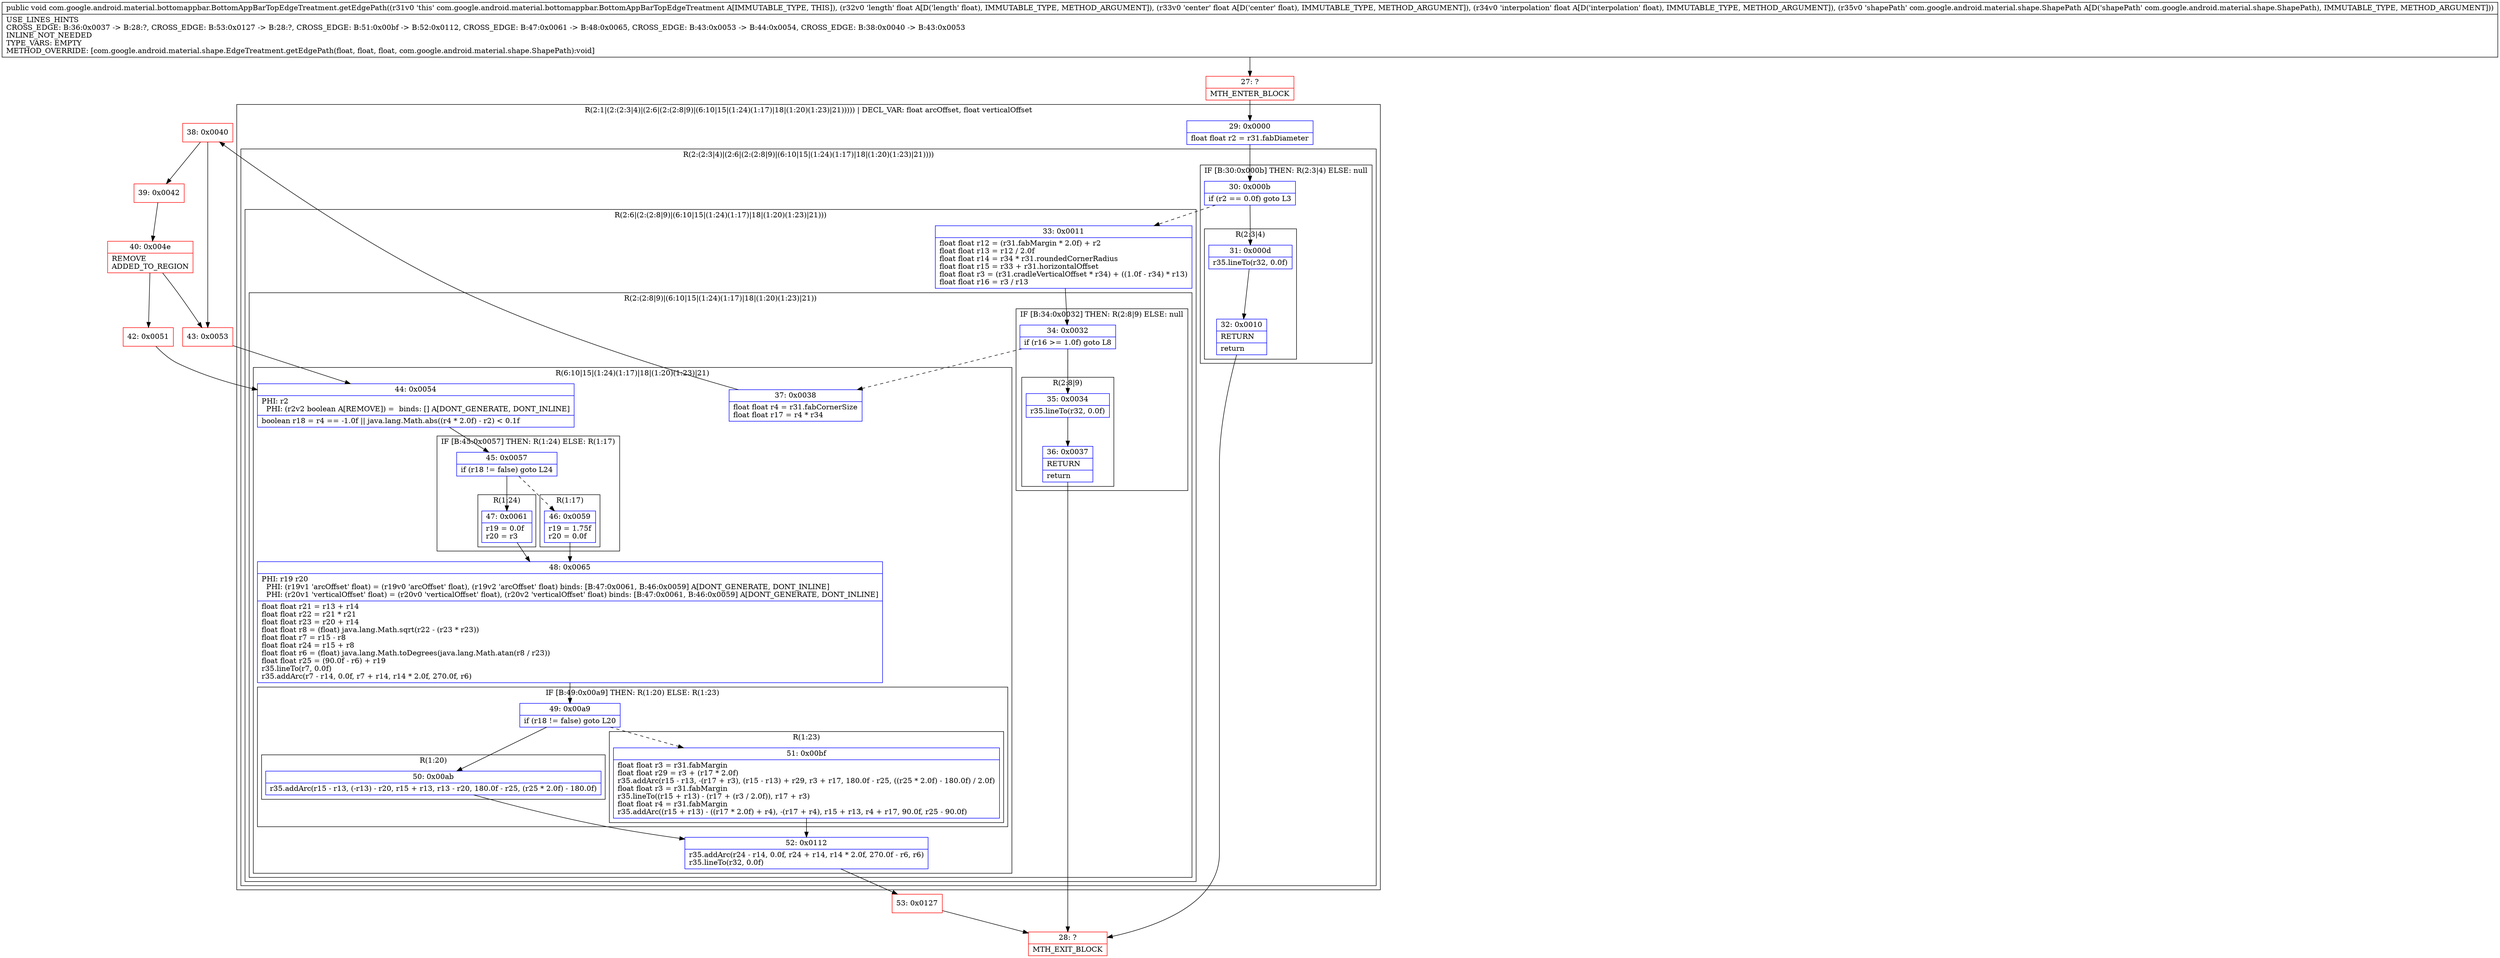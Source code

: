 digraph "CFG forcom.google.android.material.bottomappbar.BottomAppBarTopEdgeTreatment.getEdgePath(FFFLcom\/google\/android\/material\/shape\/ShapePath;)V" {
subgraph cluster_Region_808382783 {
label = "R(2:1|(2:(2:3|4)|(2:6|(2:(2:8|9)|(6:10|15|(1:24)(1:17)|18|(1:20)(1:23)|21))))) | DECL_VAR: float arcOffset, float verticalOffset\l";
node [shape=record,color=blue];
Node_29 [shape=record,label="{29\:\ 0x0000|float float r2 = r31.fabDiameter\l}"];
subgraph cluster_Region_287055962 {
label = "R(2:(2:3|4)|(2:6|(2:(2:8|9)|(6:10|15|(1:24)(1:17)|18|(1:20)(1:23)|21))))";
node [shape=record,color=blue];
subgraph cluster_IfRegion_1756882067 {
label = "IF [B:30:0x000b] THEN: R(2:3|4) ELSE: null";
node [shape=record,color=blue];
Node_30 [shape=record,label="{30\:\ 0x000b|if (r2 == 0.0f) goto L3\l}"];
subgraph cluster_Region_1365256523 {
label = "R(2:3|4)";
node [shape=record,color=blue];
Node_31 [shape=record,label="{31\:\ 0x000d|r35.lineTo(r32, 0.0f)\l}"];
Node_32 [shape=record,label="{32\:\ 0x0010|RETURN\l|return\l}"];
}
}
subgraph cluster_Region_440321214 {
label = "R(2:6|(2:(2:8|9)|(6:10|15|(1:24)(1:17)|18|(1:20)(1:23)|21)))";
node [shape=record,color=blue];
Node_33 [shape=record,label="{33\:\ 0x0011|float float r12 = (r31.fabMargin * 2.0f) + r2\lfloat float r13 = r12 \/ 2.0f\lfloat float r14 = r34 * r31.roundedCornerRadius\lfloat float r15 = r33 + r31.horizontalOffset\lfloat float r3 = (r31.cradleVerticalOffset * r34) + ((1.0f \- r34) * r13)\lfloat float r16 = r3 \/ r13\l}"];
subgraph cluster_Region_827034760 {
label = "R(2:(2:8|9)|(6:10|15|(1:24)(1:17)|18|(1:20)(1:23)|21))";
node [shape=record,color=blue];
subgraph cluster_IfRegion_948292283 {
label = "IF [B:34:0x0032] THEN: R(2:8|9) ELSE: null";
node [shape=record,color=blue];
Node_34 [shape=record,label="{34\:\ 0x0032|if (r16 \>= 1.0f) goto L8\l}"];
subgraph cluster_Region_1332366205 {
label = "R(2:8|9)";
node [shape=record,color=blue];
Node_35 [shape=record,label="{35\:\ 0x0034|r35.lineTo(r32, 0.0f)\l}"];
Node_36 [shape=record,label="{36\:\ 0x0037|RETURN\l|return\l}"];
}
}
subgraph cluster_Region_61375011 {
label = "R(6:10|15|(1:24)(1:17)|18|(1:20)(1:23)|21)";
node [shape=record,color=blue];
Node_37 [shape=record,label="{37\:\ 0x0038|float float r4 = r31.fabCornerSize\lfloat float r17 = r4 * r34\l}"];
Node_44 [shape=record,label="{44\:\ 0x0054|PHI: r2 \l  PHI: (r2v2 boolean A[REMOVE]) =  binds: [] A[DONT_GENERATE, DONT_INLINE]\l|boolean r18 = r4 == \-1.0f \|\| java.lang.Math.abs((r4 * 2.0f) \- r2) \< 0.1f\l}"];
subgraph cluster_IfRegion_1034672887 {
label = "IF [B:45:0x0057] THEN: R(1:24) ELSE: R(1:17)";
node [shape=record,color=blue];
Node_45 [shape=record,label="{45\:\ 0x0057|if (r18 != false) goto L24\l}"];
subgraph cluster_Region_2147219197 {
label = "R(1:24)";
node [shape=record,color=blue];
Node_47 [shape=record,label="{47\:\ 0x0061|r19 = 0.0f\lr20 = r3\l}"];
}
subgraph cluster_Region_1751529949 {
label = "R(1:17)";
node [shape=record,color=blue];
Node_46 [shape=record,label="{46\:\ 0x0059|r19 = 1.75f\lr20 = 0.0f\l}"];
}
}
Node_48 [shape=record,label="{48\:\ 0x0065|PHI: r19 r20 \l  PHI: (r19v1 'arcOffset' float) = (r19v0 'arcOffset' float), (r19v2 'arcOffset' float) binds: [B:47:0x0061, B:46:0x0059] A[DONT_GENERATE, DONT_INLINE]\l  PHI: (r20v1 'verticalOffset' float) = (r20v0 'verticalOffset' float), (r20v2 'verticalOffset' float) binds: [B:47:0x0061, B:46:0x0059] A[DONT_GENERATE, DONT_INLINE]\l|float float r21 = r13 + r14\lfloat float r22 = r21 * r21\lfloat float r23 = r20 + r14\lfloat float r8 = (float) java.lang.Math.sqrt(r22 \- (r23 * r23))\lfloat float r7 = r15 \- r8\lfloat float r24 = r15 + r8\lfloat float r6 = (float) java.lang.Math.toDegrees(java.lang.Math.atan(r8 \/ r23))\lfloat float r25 = (90.0f \- r6) + r19\lr35.lineTo(r7, 0.0f)\lr35.addArc(r7 \- r14, 0.0f, r7 + r14, r14 * 2.0f, 270.0f, r6)\l}"];
subgraph cluster_IfRegion_1208640063 {
label = "IF [B:49:0x00a9] THEN: R(1:20) ELSE: R(1:23)";
node [shape=record,color=blue];
Node_49 [shape=record,label="{49\:\ 0x00a9|if (r18 != false) goto L20\l}"];
subgraph cluster_Region_1153973344 {
label = "R(1:20)";
node [shape=record,color=blue];
Node_50 [shape=record,label="{50\:\ 0x00ab|r35.addArc(r15 \- r13, (\-r13) \- r20, r15 + r13, r13 \- r20, 180.0f \- r25, (r25 * 2.0f) \- 180.0f)\l}"];
}
subgraph cluster_Region_319609622 {
label = "R(1:23)";
node [shape=record,color=blue];
Node_51 [shape=record,label="{51\:\ 0x00bf|float float r3 = r31.fabMargin\lfloat float r29 = r3 + (r17 * 2.0f)\lr35.addArc(r15 \- r13, \-(r17 + r3), (r15 \- r13) + r29, r3 + r17, 180.0f \- r25, ((r25 * 2.0f) \- 180.0f) \/ 2.0f)\lfloat float r3 = r31.fabMargin\lr35.lineTo((r15 + r13) \- (r17 + (r3 \/ 2.0f)), r17 + r3)\lfloat float r4 = r31.fabMargin\lr35.addArc((r15 + r13) \- ((r17 * 2.0f) + r4), \-(r17 + r4), r15 + r13, r4 + r17, 90.0f, r25 \- 90.0f)\l}"];
}
}
Node_52 [shape=record,label="{52\:\ 0x0112|r35.addArc(r24 \- r14, 0.0f, r24 + r14, r14 * 2.0f, 270.0f \- r6, r6)\lr35.lineTo(r32, 0.0f)\l}"];
}
}
}
}
}
Node_27 [shape=record,color=red,label="{27\:\ ?|MTH_ENTER_BLOCK\l}"];
Node_28 [shape=record,color=red,label="{28\:\ ?|MTH_EXIT_BLOCK\l}"];
Node_38 [shape=record,color=red,label="{38\:\ 0x0040}"];
Node_39 [shape=record,color=red,label="{39\:\ 0x0042}"];
Node_40 [shape=record,color=red,label="{40\:\ 0x004e|REMOVE\lADDED_TO_REGION\l}"];
Node_42 [shape=record,color=red,label="{42\:\ 0x0051}"];
Node_53 [shape=record,color=red,label="{53\:\ 0x0127}"];
Node_43 [shape=record,color=red,label="{43\:\ 0x0053}"];
MethodNode[shape=record,label="{public void com.google.android.material.bottomappbar.BottomAppBarTopEdgeTreatment.getEdgePath((r31v0 'this' com.google.android.material.bottomappbar.BottomAppBarTopEdgeTreatment A[IMMUTABLE_TYPE, THIS]), (r32v0 'length' float A[D('length' float), IMMUTABLE_TYPE, METHOD_ARGUMENT]), (r33v0 'center' float A[D('center' float), IMMUTABLE_TYPE, METHOD_ARGUMENT]), (r34v0 'interpolation' float A[D('interpolation' float), IMMUTABLE_TYPE, METHOD_ARGUMENT]), (r35v0 'shapePath' com.google.android.material.shape.ShapePath A[D('shapePath' com.google.android.material.shape.ShapePath), IMMUTABLE_TYPE, METHOD_ARGUMENT]))  | USE_LINES_HINTS\lCROSS_EDGE: B:36:0x0037 \-\> B:28:?, CROSS_EDGE: B:53:0x0127 \-\> B:28:?, CROSS_EDGE: B:51:0x00bf \-\> B:52:0x0112, CROSS_EDGE: B:47:0x0061 \-\> B:48:0x0065, CROSS_EDGE: B:43:0x0053 \-\> B:44:0x0054, CROSS_EDGE: B:38:0x0040 \-\> B:43:0x0053\lINLINE_NOT_NEEDED\lTYPE_VARS: EMPTY\lMETHOD_OVERRIDE: [com.google.android.material.shape.EdgeTreatment.getEdgePath(float, float, float, com.google.android.material.shape.ShapePath):void]\l}"];
MethodNode -> Node_27;Node_29 -> Node_30;
Node_30 -> Node_31;
Node_30 -> Node_33[style=dashed];
Node_31 -> Node_32;
Node_32 -> Node_28;
Node_33 -> Node_34;
Node_34 -> Node_35;
Node_34 -> Node_37[style=dashed];
Node_35 -> Node_36;
Node_36 -> Node_28;
Node_37 -> Node_38;
Node_44 -> Node_45;
Node_45 -> Node_46[style=dashed];
Node_45 -> Node_47;
Node_47 -> Node_48;
Node_46 -> Node_48;
Node_48 -> Node_49;
Node_49 -> Node_50;
Node_49 -> Node_51[style=dashed];
Node_50 -> Node_52;
Node_51 -> Node_52;
Node_52 -> Node_53;
Node_27 -> Node_29;
Node_38 -> Node_39;
Node_38 -> Node_43;
Node_39 -> Node_40;
Node_40 -> Node_42;
Node_40 -> Node_43;
Node_42 -> Node_44;
Node_53 -> Node_28;
Node_43 -> Node_44;
}

